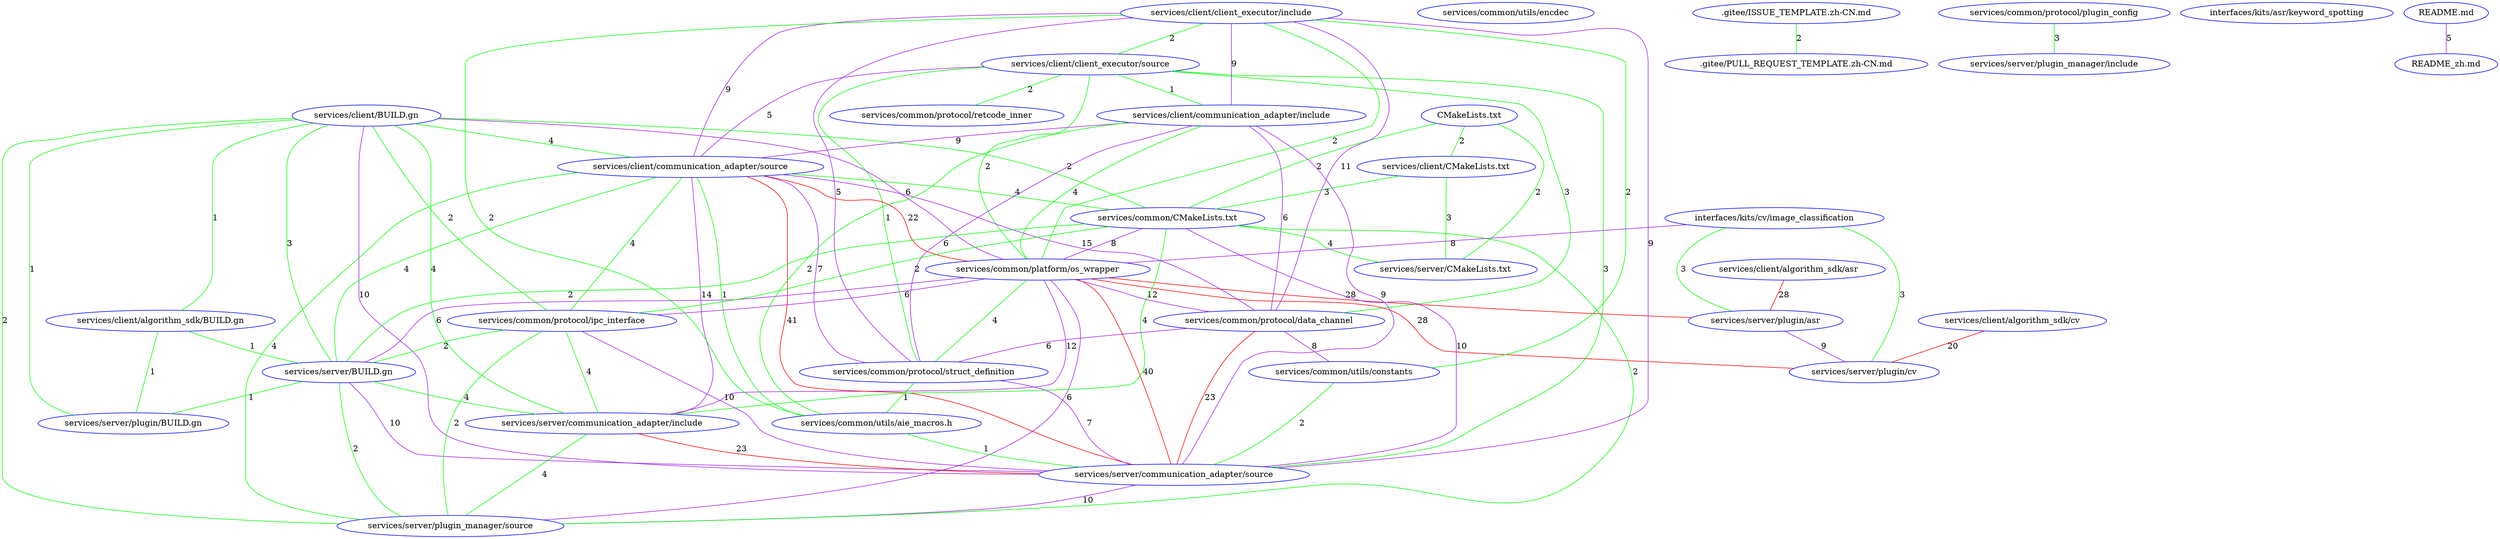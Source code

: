 // the test
graph MyPicture {
	"services/server/plugin/cv" [label="services/server/plugin/cv" color=blue]
	"services/client/client_executor/source" [label="services/client/client_executor/source" color=blue]
	"services/server/plugin/asr" [label="services/server/plugin/asr" color=blue]
	"services/common/utils/encdec" [label="services/common/utils/encdec" color=blue]
	".gitee/ISSUE_TEMPLATE.zh-CN.md" [label=".gitee/ISSUE_TEMPLATE.zh-CN.md" color=blue]
	"services/server/plugin_manager/include" [label="services/server/plugin_manager/include" color=blue]
	"interfaces/kits/asr/keyword_spotting" [label="interfaces/kits/asr/keyword_spotting" color=blue]
	"services/common/platform/os_wrapper" [label="services/common/platform/os_wrapper" color=blue]
	"services/client/algorithm_sdk/BUILD.gn" [label="services/client/algorithm_sdk/BUILD.gn" color=blue]
	"services/client/BUILD.gn" [label="services/client/BUILD.gn" color=blue]
	"services/client/communication_adapter/source" [label="services/client/communication_adapter/source" color=blue]
	"services/server/communication_adapter/source" [label="services/server/communication_adapter/source" color=blue]
	"CMakeLists.txt" [label="CMakeLists.txt" color=blue]
	".gitee/PULL_REQUEST_TEMPLATE.zh-CN.md" [label=".gitee/PULL_REQUEST_TEMPLATE.zh-CN.md" color=blue]
	"services/client/algorithm_sdk/asr" [label="services/client/algorithm_sdk/asr" color=blue]
	"services/common/protocol/struct_definition" [label="services/common/protocol/struct_definition" color=blue]
	"services/server/BUILD.gn" [label="services/server/BUILD.gn" color=blue]
	"README_zh.md" [label="README_zh.md" color=blue]
	"services/common/utils/constants" [label="services/common/utils/constants" color=blue]
	"services/server/CMakeLists.txt" [label="services/server/CMakeLists.txt" color=blue]
	"services/common/utils/aie_macros.h" [label="services/common/utils/aie_macros.h" color=blue]
	"services/client/communication_adapter/include" [label="services/client/communication_adapter/include" color=blue]
	"services/common/CMakeLists.txt" [label="services/common/CMakeLists.txt" color=blue]
	"README.md" [label="README.md" color=blue]
	"services/common/protocol/data_channel" [label="services/common/protocol/data_channel" color=blue]
	"services/common/protocol/ipc_interface" [label="services/common/protocol/ipc_interface" color=blue]
	"services/client/CMakeLists.txt" [label="services/client/CMakeLists.txt" color=blue]
	"services/client/client_executor/include" [label="services/client/client_executor/include" color=blue]
	"services/server/communication_adapter/include" [label="services/server/communication_adapter/include" color=blue]
	"services/server/plugin_manager/source" [label="services/server/plugin_manager/source" color=blue]
	"services/server/plugin/BUILD.gn" [label="services/server/plugin/BUILD.gn" color=blue]
	"interfaces/kits/cv/image_classification" [label="interfaces/kits/cv/image_classification" color=blue]
	"services/common/protocol/retcode_inner" [label="services/common/protocol/retcode_inner" color=blue]
	"services/client/algorithm_sdk/cv" [label="services/client/algorithm_sdk/cv" color=blue]
	"services/common/protocol/plugin_config" [label="services/common/protocol/plugin_config" color=blue]
	"README.md" -- "README_zh.md" [label=5 color=purple width=5]
	"services/client/client_executor/include" -- "services/common/protocol/data_channel" [label=11 color=purple width=10]
	"services/client/client_executor/include" -- "services/common/utils/constants" [label=2 color=green width=1]
	"services/client/client_executor/include" -- "services/server/communication_adapter/source" [label=9 color=purple width=5]
	"services/common/protocol/data_channel" -- "services/common/utils/constants" [label=8 color=purple width=5]
	"services/common/protocol/data_channel" -- "services/server/communication_adapter/source" [label=23 color=red width=10]
	"services/common/utils/constants" -- "services/server/communication_adapter/source" [label=2 color=green width=1]
	"services/client/client_executor/include" -- "services/client/client_executor/source" [label=2 color=green width=1]
	"services/client/client_executor/include" -- "services/client/communication_adapter/include" [label=9 color=purple width=5]
	"services/client/client_executor/include" -- "services/client/communication_adapter/source" [label=9 color=purple width=5]
	"services/client/client_executor/include" -- "services/common/platform/os_wrapper" [label=2 color=green width=1]
	"services/client/client_executor/include" -- "services/common/protocol/struct_definition" [label=5 color=purple width=5]
	"services/client/client_executor/source" -- "services/client/communication_adapter/include" [label=1 color=green width=1]
	"services/client/client_executor/source" -- "services/client/communication_adapter/source" [label=5 color=purple width=5]
	"services/client/client_executor/source" -- "services/common/platform/os_wrapper" [label=2 color=green width=1]
	"services/client/client_executor/source" -- "services/common/protocol/data_channel" [label=3 color=green width=1]
	"services/client/client_executor/source" -- "services/common/protocol/struct_definition" [label=1 color=green width=1]
	"services/client/client_executor/source" -- "services/server/communication_adapter/source" [label=3 color=green width=1]
	"services/client/communication_adapter/include" -- "services/client/communication_adapter/source" [label=9 color=purple width=5]
	"services/client/communication_adapter/include" -- "services/common/platform/os_wrapper" [label=4 color=green width=1]
	"services/client/communication_adapter/include" -- "services/common/protocol/data_channel" [label=6 color=purple width=5]
	"services/client/communication_adapter/include" -- "services/common/protocol/struct_definition" [label=6 color=purple width=5]
	"services/client/communication_adapter/include" -- "services/server/communication_adapter/source" [label=9 color=purple width=5]
	"services/client/communication_adapter/source" -- "services/common/platform/os_wrapper" [label=22 color=red width=10]
	"services/client/communication_adapter/source" -- "services/common/protocol/data_channel" [label=15 color=purple width=10]
	"services/client/communication_adapter/source" -- "services/common/protocol/struct_definition" [label=7 color=purple width=5]
	"services/client/communication_adapter/source" -- "services/server/communication_adapter/source" [label=41 color=red width=10]
	"services/common/platform/os_wrapper" -- "services/common/protocol/data_channel" [label=12 color=purple width=10]
	"services/common/platform/os_wrapper" -- "services/common/protocol/struct_definition" [label=4 color=green width=1]
	"services/common/platform/os_wrapper" -- "services/server/communication_adapter/source" [label=40 color=red width=10]
	"services/common/protocol/data_channel" -- "services/common/protocol/struct_definition" [label=6 color=purple width=5]
	"services/common/protocol/struct_definition" -- "services/server/communication_adapter/source" [label=7 color=purple width=5]
	"services/common/CMakeLists.txt" -- "services/common/platform/os_wrapper" [label=8 color=purple width=5]
	"services/client/client_executor/include" -- "services/common/utils/aie_macros.h" [label=2 color=green width=1]
	"services/client/communication_adapter/include" -- "services/common/utils/aie_macros.h" [label=2 color=green width=1]
	"services/client/communication_adapter/source" -- "services/common/utils/aie_macros.h" [label=1 color=green width=1]
	"services/common/protocol/struct_definition" -- "services/common/utils/aie_macros.h" [label=1 color=green width=1]
	"services/common/utils/aie_macros.h" -- "services/server/communication_adapter/source" [label=1 color=green width=1]
	"services/client/communication_adapter/source" -- "services/server/communication_adapter/include" [label=14 color=purple width=10]
	"services/server/communication_adapter/include" -- "services/server/communication_adapter/source" [label=23 color=red width=10]
	"services/client/BUILD.gn" -- "services/client/communication_adapter/source" [label=4 color=green width=1]
	"services/client/BUILD.gn" -- "services/common/CMakeLists.txt" [label=2 color=green width=1]
	"services/client/BUILD.gn" -- "services/common/platform/os_wrapper" [label=6 color=purple width=5]
	"services/client/BUILD.gn" -- "services/common/protocol/ipc_interface" [label=2 color=green width=1]
	"services/client/BUILD.gn" -- "services/server/BUILD.gn" [label=3 color=green width=1]
	"services/client/BUILD.gn" -- "services/server/communication_adapter/include" [label=4 color=green width=1]
	"services/client/BUILD.gn" -- "services/server/communication_adapter/source" [label=10 color=purple width=5]
	"services/client/BUILD.gn" -- "services/server/plugin_manager/source" [label=2 color=green width=1]
	"services/client/communication_adapter/source" -- "services/common/CMakeLists.txt" [label=4 color=green width=1]
	"services/client/communication_adapter/source" -- "services/common/protocol/ipc_interface" [label=4 color=green width=1]
	"services/client/communication_adapter/source" -- "services/server/BUILD.gn" [label=4 color=green width=1]
	"services/client/communication_adapter/source" -- "services/server/plugin_manager/source" [label=4 color=green width=1]
	"services/common/CMakeLists.txt" -- "services/common/protocol/ipc_interface" [label=2 color=green width=1]
	"services/common/CMakeLists.txt" -- "services/server/BUILD.gn" [label=2 color=green width=1]
	"services/common/CMakeLists.txt" -- "services/server/communication_adapter/include" [label=4 color=green width=1]
	"services/common/CMakeLists.txt" -- "services/server/communication_adapter/source" [label=10 color=purple width=5]
	"services/common/CMakeLists.txt" -- "services/server/plugin_manager/source" [label=2 color=green width=1]
	"services/common/platform/os_wrapper" -- "services/common/protocol/ipc_interface" [label=6 color=purple width=5]
	"services/common/platform/os_wrapper" -- "services/server/BUILD.gn" [label=6 color=purple width=5]
	"services/common/platform/os_wrapper" -- "services/server/communication_adapter/include" [label=12 color=purple width=10]
	"services/common/platform/os_wrapper" -- "services/server/plugin_manager/source" [label=6 color=purple width=5]
	"services/common/protocol/ipc_interface" -- "services/server/BUILD.gn" [label=2 color=green width=1]
	"services/common/protocol/ipc_interface" -- "services/server/communication_adapter/include" [label=4 color=green width=1]
	"services/common/protocol/ipc_interface" -- "services/server/communication_adapter/source" [label=10 color=purple width=5]
	"services/common/protocol/ipc_interface" -- "services/server/plugin_manager/source" [label=2 color=green width=1]
	"services/server/BUILD.gn" -- "services/server/communication_adapter/include" [label=4 color=green width=1]
	"services/server/BUILD.gn" -- "services/server/communication_adapter/source" [label=10 color=purple width=5]
	"services/server/BUILD.gn" -- "services/server/plugin_manager/source" [label=2 color=green width=1]
	"services/server/communication_adapter/include" -- "services/server/plugin_manager/source" [label=4 color=green width=1]
	"services/server/communication_adapter/source" -- "services/server/plugin_manager/source" [label=10 color=purple width=5]
	"services/client/client_executor/source" -- "services/common/protocol/retcode_inner" [label=2 color=green width=1]
	"CMakeLists.txt" -- "services/client/CMakeLists.txt" [label=2 color=green width=1]
	"CMakeLists.txt" -- "services/common/CMakeLists.txt" [label=2 color=green width=1]
	"CMakeLists.txt" -- "services/server/CMakeLists.txt" [label=2 color=green width=1]
	"services/client/CMakeLists.txt" -- "services/common/CMakeLists.txt" [label=3 color=green width=1]
	"services/client/CMakeLists.txt" -- "services/server/CMakeLists.txt" [label=3 color=green width=1]
	"services/common/CMakeLists.txt" -- "services/server/CMakeLists.txt" [label=4 color=green width=1]
	".gitee/ISSUE_TEMPLATE.zh-CN.md" -- ".gitee/PULL_REQUEST_TEMPLATE.zh-CN.md" [label=2 color=green width=1]
	"services/common/platform/os_wrapper" -- "services/server/plugin/asr" [label=28 color=red width=10]
	"services/common/platform/os_wrapper" -- "services/server/plugin/cv" [label=28 color=red width=10]
	"services/server/plugin/asr" -- "services/server/plugin/cv" [label=9 color=purple width=5]
	"interfaces/kits/cv/image_classification" -- "services/common/platform/os_wrapper" [label=8 color=purple width=5]
	"interfaces/kits/cv/image_classification" -- "services/server/plugin/asr" [label=3 color=green width=1]
	"interfaces/kits/cv/image_classification" -- "services/server/plugin/cv" [label=3 color=green width=1]
	"services/client/BUILD.gn" -- "services/client/algorithm_sdk/BUILD.gn" [label=1 color=green width=1]
	"services/client/BUILD.gn" -- "services/server/plugin/BUILD.gn" [label=1 color=green width=1]
	"services/client/algorithm_sdk/BUILD.gn" -- "services/server/BUILD.gn" [label=1 color=green width=1]
	"services/client/algorithm_sdk/BUILD.gn" -- "services/server/plugin/BUILD.gn" [label=1 color=green width=1]
	"services/server/BUILD.gn" -- "services/server/plugin/BUILD.gn" [label=1 color=green width=1]
	"services/common/protocol/plugin_config" -- "services/server/plugin_manager/include" [label=3 color=green width=1]
	"services/client/algorithm_sdk/cv" -- "services/server/plugin/cv" [label=20 color=red width=10]
	"services/client/algorithm_sdk/asr" -- "services/server/plugin/asr" [label=28 color=red width=10]
}
